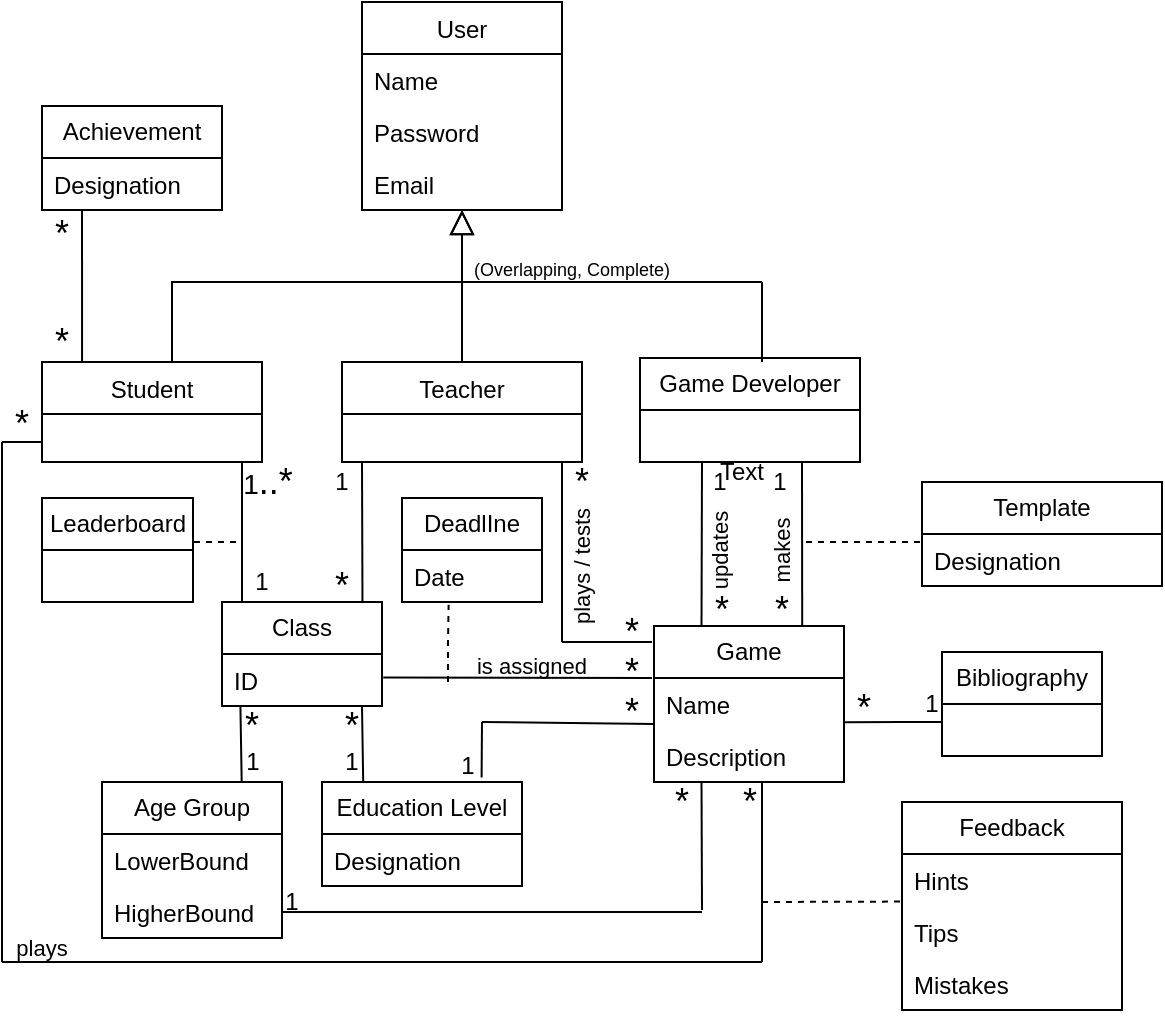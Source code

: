 <mxfile version="26.0.16">
  <diagram id="C5RBs43oDa-KdzZeNtuy" name="Page-1">
    <mxGraphModel dx="1255" dy="567" grid="0" gridSize="10" guides="1" tooltips="1" connect="1" arrows="1" fold="1" page="1" pageScale="1" pageWidth="827" pageHeight="1169" math="0" shadow="0">
      <root>
        <mxCell id="WIyWlLk6GJQsqaUBKTNV-0" />
        <mxCell id="WIyWlLk6GJQsqaUBKTNV-1" parent="WIyWlLk6GJQsqaUBKTNV-0" />
        <mxCell id="zkfFHV4jXpPFQw0GAbJ--0" value="User" style="swimlane;fontStyle=0;align=center;verticalAlign=top;childLayout=stackLayout;horizontal=1;startSize=26;horizontalStack=0;resizeParent=1;resizeLast=0;collapsible=1;marginBottom=0;rounded=0;shadow=0;strokeWidth=1;" parent="WIyWlLk6GJQsqaUBKTNV-1" vertex="1">
          <mxGeometry x="220" y="170" width="100" height="104" as="geometry">
            <mxRectangle x="230" y="140" width="160" height="26" as="alternateBounds" />
          </mxGeometry>
        </mxCell>
        <mxCell id="zkfFHV4jXpPFQw0GAbJ--1" value="Name " style="text;align=left;verticalAlign=top;spacingLeft=4;spacingRight=4;overflow=hidden;rotatable=0;points=[[0,0.5],[1,0.5]];portConstraint=eastwest;" parent="zkfFHV4jXpPFQw0GAbJ--0" vertex="1">
          <mxGeometry y="26" width="100" height="26" as="geometry" />
        </mxCell>
        <mxCell id="tj2oYUZQqfkeeo_HYvYA-0" value="Password" style="text;strokeColor=none;fillColor=none;align=left;verticalAlign=top;spacingLeft=4;spacingRight=4;overflow=hidden;rotatable=0;points=[[0,0.5],[1,0.5]];portConstraint=eastwest;whiteSpace=wrap;html=1;" vertex="1" parent="zkfFHV4jXpPFQw0GAbJ--0">
          <mxGeometry y="52" width="100" height="26" as="geometry" />
        </mxCell>
        <mxCell id="zkfFHV4jXpPFQw0GAbJ--3" value="Email " style="text;align=left;verticalAlign=top;spacingLeft=4;spacingRight=4;overflow=hidden;rotatable=0;points=[[0,0.5],[1,0.5]];portConstraint=eastwest;rounded=0;shadow=0;html=0;" parent="zkfFHV4jXpPFQw0GAbJ--0" vertex="1">
          <mxGeometry y="78" width="100" height="26" as="geometry" />
        </mxCell>
        <mxCell id="zkfFHV4jXpPFQw0GAbJ--6" value="Student" style="swimlane;fontStyle=0;align=center;verticalAlign=top;childLayout=stackLayout;horizontal=1;startSize=26;horizontalStack=0;resizeParent=1;resizeLast=0;collapsible=1;marginBottom=0;rounded=0;shadow=0;strokeWidth=1;" parent="WIyWlLk6GJQsqaUBKTNV-1" vertex="1">
          <mxGeometry x="60" y="350" width="110" height="50" as="geometry">
            <mxRectangle x="130" y="380" width="160" height="26" as="alternateBounds" />
          </mxGeometry>
        </mxCell>
        <mxCell id="zkfFHV4jXpPFQw0GAbJ--12" value="" style="endArrow=block;endSize=10;endFill=0;shadow=0;strokeWidth=1;rounded=0;curved=0;edgeStyle=elbowEdgeStyle;elbow=vertical;" parent="WIyWlLk6GJQsqaUBKTNV-1" source="zkfFHV4jXpPFQw0GAbJ--6" target="zkfFHV4jXpPFQw0GAbJ--0" edge="1">
          <mxGeometry width="160" relative="1" as="geometry">
            <mxPoint x="200" y="203" as="sourcePoint" />
            <mxPoint x="200" y="203" as="targetPoint" />
            <Array as="points">
              <mxPoint x="125" y="310" />
              <mxPoint x="200" y="280" />
            </Array>
          </mxGeometry>
        </mxCell>
        <mxCell id="zkfFHV4jXpPFQw0GAbJ--13" value="Teacher" style="swimlane;fontStyle=0;align=center;verticalAlign=top;childLayout=stackLayout;horizontal=1;startSize=26;horizontalStack=0;resizeParent=1;resizeLast=0;collapsible=1;marginBottom=0;rounded=0;shadow=0;strokeWidth=1;" parent="WIyWlLk6GJQsqaUBKTNV-1" vertex="1">
          <mxGeometry x="210" y="350" width="120" height="50" as="geometry">
            <mxRectangle x="340" y="380" width="170" height="26" as="alternateBounds" />
          </mxGeometry>
        </mxCell>
        <mxCell id="zkfFHV4jXpPFQw0GAbJ--16" value="" style="endArrow=block;endSize=10;endFill=0;shadow=0;strokeWidth=1;rounded=0;curved=0;edgeStyle=elbowEdgeStyle;elbow=vertical;" parent="WIyWlLk6GJQsqaUBKTNV-1" source="zkfFHV4jXpPFQw0GAbJ--13" target="zkfFHV4jXpPFQw0GAbJ--0" edge="1">
          <mxGeometry width="160" relative="1" as="geometry">
            <mxPoint x="210" y="373" as="sourcePoint" />
            <mxPoint x="310" y="271" as="targetPoint" />
          </mxGeometry>
        </mxCell>
        <mxCell id="b_UYPyxVPDh6Aa-4exNq-5" value="Game Developer" style="swimlane;fontStyle=0;childLayout=stackLayout;horizontal=1;startSize=26;fillColor=none;horizontalStack=0;resizeParent=1;resizeParentMax=0;resizeLast=0;collapsible=1;marginBottom=0;whiteSpace=wrap;html=1;" parent="WIyWlLk6GJQsqaUBKTNV-1" vertex="1">
          <mxGeometry x="359" y="348" width="110" height="52" as="geometry" />
        </mxCell>
        <mxCell id="b_UYPyxVPDh6Aa-4exNq-9" value="" style="endArrow=none;html=1;rounded=0;" parent="WIyWlLk6GJQsqaUBKTNV-1" edge="1">
          <mxGeometry width="50" height="50" relative="1" as="geometry">
            <mxPoint x="270" y="310" as="sourcePoint" />
            <mxPoint x="420" y="310" as="targetPoint" />
          </mxGeometry>
        </mxCell>
        <mxCell id="b_UYPyxVPDh6Aa-4exNq-10" value="" style="endArrow=none;html=1;rounded=0;" parent="WIyWlLk6GJQsqaUBKTNV-1" edge="1">
          <mxGeometry width="50" height="50" relative="1" as="geometry">
            <mxPoint x="420" y="350" as="sourcePoint" />
            <mxPoint x="420" y="310" as="targetPoint" />
          </mxGeometry>
        </mxCell>
        <mxCell id="b_UYPyxVPDh6Aa-4exNq-11" value="Class" style="swimlane;fontStyle=0;childLayout=stackLayout;horizontal=1;startSize=26;fillColor=none;horizontalStack=0;resizeParent=1;resizeParentMax=0;resizeLast=0;collapsible=1;marginBottom=0;whiteSpace=wrap;html=1;" parent="WIyWlLk6GJQsqaUBKTNV-1" vertex="1">
          <mxGeometry x="150" y="470" width="80" height="52" as="geometry" />
        </mxCell>
        <mxCell id="b_UYPyxVPDh6Aa-4exNq-12" value="ID" style="text;strokeColor=none;fillColor=none;align=left;verticalAlign=top;spacingLeft=4;spacingRight=4;overflow=hidden;rotatable=0;points=[[0,0.5],[1,0.5]];portConstraint=eastwest;whiteSpace=wrap;html=1;" parent="b_UYPyxVPDh6Aa-4exNq-11" vertex="1">
          <mxGeometry y="26" width="80" height="26" as="geometry" />
        </mxCell>
        <mxCell id="b_UYPyxVPDh6Aa-4exNq-16" value="" style="endArrow=none;html=1;rounded=0;exitX=0.878;exitY=-0.007;exitDx=0;exitDy=0;exitPerimeter=0;" parent="WIyWlLk6GJQsqaUBKTNV-1" source="b_UYPyxVPDh6Aa-4exNq-11" edge="1">
          <mxGeometry width="50" height="50" relative="1" as="geometry">
            <mxPoint x="250" y="440" as="sourcePoint" />
            <mxPoint x="220" y="400" as="targetPoint" />
          </mxGeometry>
        </mxCell>
        <mxCell id="b_UYPyxVPDh6Aa-4exNq-17" value="" style="endArrow=none;html=1;rounded=0;exitX=0.25;exitY=0;exitDx=0;exitDy=0;" parent="WIyWlLk6GJQsqaUBKTNV-1" edge="1">
          <mxGeometry width="50" height="50" relative="1" as="geometry">
            <mxPoint x="160" y="470" as="sourcePoint" />
            <mxPoint x="160" y="400" as="targetPoint" />
          </mxGeometry>
        </mxCell>
        <mxCell id="b_UYPyxVPDh6Aa-4exNq-23" value="Game" style="swimlane;fontStyle=0;childLayout=stackLayout;horizontal=1;startSize=26;fillColor=none;horizontalStack=0;resizeParent=1;resizeParentMax=0;resizeLast=0;collapsible=1;marginBottom=0;whiteSpace=wrap;html=1;" parent="WIyWlLk6GJQsqaUBKTNV-1" vertex="1">
          <mxGeometry x="366" y="482" width="95" height="78" as="geometry" />
        </mxCell>
        <mxCell id="b_UYPyxVPDh6Aa-4exNq-24" value="Name&amp;nbsp;" style="text;strokeColor=none;fillColor=none;align=left;verticalAlign=top;spacingLeft=4;spacingRight=4;overflow=hidden;rotatable=0;points=[[0,0.5],[1,0.5]];portConstraint=eastwest;whiteSpace=wrap;html=1;" parent="b_UYPyxVPDh6Aa-4exNq-23" vertex="1">
          <mxGeometry y="26" width="95" height="26" as="geometry" />
        </mxCell>
        <mxCell id="b_UYPyxVPDh6Aa-4exNq-49" value="Description" style="text;strokeColor=none;fillColor=none;align=left;verticalAlign=top;spacingLeft=4;spacingRight=4;overflow=hidden;rotatable=0;points=[[0,0.5],[1,0.5]];portConstraint=eastwest;whiteSpace=wrap;html=1;" parent="b_UYPyxVPDh6Aa-4exNq-23" vertex="1">
          <mxGeometry y="52" width="95" height="26" as="geometry" />
        </mxCell>
        <mxCell id="b_UYPyxVPDh6Aa-4exNq-28" value="Age Group" style="swimlane;fontStyle=0;childLayout=stackLayout;horizontal=1;startSize=26;fillColor=none;horizontalStack=0;resizeParent=1;resizeParentMax=0;resizeLast=0;collapsible=1;marginBottom=0;whiteSpace=wrap;html=1;" parent="WIyWlLk6GJQsqaUBKTNV-1" vertex="1">
          <mxGeometry x="90" y="560" width="90" height="78" as="geometry" />
        </mxCell>
        <mxCell id="b_UYPyxVPDh6Aa-4exNq-29" value="LowerBound" style="text;strokeColor=none;fillColor=none;align=left;verticalAlign=top;spacingLeft=4;spacingRight=4;overflow=hidden;rotatable=0;points=[[0,0.5],[1,0.5]];portConstraint=eastwest;whiteSpace=wrap;html=1;" parent="b_UYPyxVPDh6Aa-4exNq-28" vertex="1">
          <mxGeometry y="26" width="90" height="26" as="geometry" />
        </mxCell>
        <mxCell id="b_UYPyxVPDh6Aa-4exNq-30" value="HigherBound" style="text;strokeColor=none;fillColor=none;align=left;verticalAlign=top;spacingLeft=4;spacingRight=4;overflow=hidden;rotatable=0;points=[[0,0.5],[1,0.5]];portConstraint=eastwest;whiteSpace=wrap;html=1;" parent="b_UYPyxVPDh6Aa-4exNq-28" vertex="1">
          <mxGeometry y="52" width="90" height="26" as="geometry" />
        </mxCell>
        <mxCell id="b_UYPyxVPDh6Aa-4exNq-31" value="" style="endArrow=none;html=1;rounded=0;exitX=0.776;exitY=-0.003;exitDx=0;exitDy=0;entryX=0.115;entryY=0.996;entryDx=0;entryDy=0;entryPerimeter=0;exitPerimeter=0;" parent="WIyWlLk6GJQsqaUBKTNV-1" source="b_UYPyxVPDh6Aa-4exNq-28" target="b_UYPyxVPDh6Aa-4exNq-12" edge="1">
          <mxGeometry width="50" height="50" relative="1" as="geometry">
            <mxPoint x="50" y="630" as="sourcePoint" />
            <mxPoint x="160" y="530" as="targetPoint" />
          </mxGeometry>
        </mxCell>
        <mxCell id="b_UYPyxVPDh6Aa-4exNq-32" value="Education Level" style="swimlane;fontStyle=0;childLayout=stackLayout;horizontal=1;startSize=26;fillColor=none;horizontalStack=0;resizeParent=1;resizeParentMax=0;resizeLast=0;collapsible=1;marginBottom=0;whiteSpace=wrap;html=1;" parent="WIyWlLk6GJQsqaUBKTNV-1" vertex="1">
          <mxGeometry x="200" y="560" width="100" height="52" as="geometry" />
        </mxCell>
        <mxCell id="b_UYPyxVPDh6Aa-4exNq-33" value="Designation" style="text;strokeColor=none;fillColor=none;align=left;verticalAlign=top;spacingLeft=4;spacingRight=4;overflow=hidden;rotatable=0;points=[[0,0.5],[1,0.5]];portConstraint=eastwest;whiteSpace=wrap;html=1;" parent="b_UYPyxVPDh6Aa-4exNq-32" vertex="1">
          <mxGeometry y="26" width="100" height="26" as="geometry" />
        </mxCell>
        <mxCell id="b_UYPyxVPDh6Aa-4exNq-36" value="" style="endArrow=none;html=1;rounded=0;exitX=0.206;exitY=0.002;exitDx=0;exitDy=0;exitPerimeter=0;" parent="WIyWlLk6GJQsqaUBKTNV-1" source="b_UYPyxVPDh6Aa-4exNq-32" edge="1">
          <mxGeometry width="50" height="50" relative="1" as="geometry">
            <mxPoint x="170" y="572" as="sourcePoint" />
            <mxPoint x="220" y="522" as="targetPoint" />
          </mxGeometry>
        </mxCell>
        <mxCell id="b_UYPyxVPDh6Aa-4exNq-37" value="" style="endArrow=none;html=1;rounded=0;entryX=0.5;entryY=1;entryDx=0;entryDy=0;exitX=0.25;exitY=0;exitDx=0;exitDy=0;" parent="WIyWlLk6GJQsqaUBKTNV-1" source="b_UYPyxVPDh6Aa-4exNq-23" edge="1">
          <mxGeometry width="50" height="50" relative="1" as="geometry">
            <mxPoint x="390" y="500" as="sourcePoint" />
            <mxPoint x="390" y="400" as="targetPoint" />
          </mxGeometry>
        </mxCell>
        <mxCell id="b_UYPyxVPDh6Aa-4exNq-38" value="" style="endArrow=none;html=1;rounded=0;entryX=0.5;entryY=1;entryDx=0;entryDy=0;exitX=0.78;exitY=-0.004;exitDx=0;exitDy=0;exitPerimeter=0;" parent="WIyWlLk6GJQsqaUBKTNV-1" source="b_UYPyxVPDh6Aa-4exNq-23" edge="1">
          <mxGeometry width="50" height="50" relative="1" as="geometry">
            <mxPoint x="440" y="490" as="sourcePoint" />
            <mxPoint x="440" y="400" as="targetPoint" />
          </mxGeometry>
        </mxCell>
        <mxCell id="b_UYPyxVPDh6Aa-4exNq-39" value="Template" style="swimlane;fontStyle=0;childLayout=stackLayout;horizontal=1;startSize=26;fillColor=none;horizontalStack=0;resizeParent=1;resizeParentMax=0;resizeLast=0;collapsible=1;marginBottom=0;whiteSpace=wrap;html=1;" parent="WIyWlLk6GJQsqaUBKTNV-1" vertex="1">
          <mxGeometry x="500" y="410" width="120" height="52" as="geometry" />
        </mxCell>
        <mxCell id="b_UYPyxVPDh6Aa-4exNq-123" value="Designation" style="text;strokeColor=none;fillColor=none;align=left;verticalAlign=top;spacingLeft=4;spacingRight=4;overflow=hidden;rotatable=0;points=[[0,0.5],[1,0.5]];portConstraint=eastwest;whiteSpace=wrap;html=1;" parent="b_UYPyxVPDh6Aa-4exNq-39" vertex="1">
          <mxGeometry y="26" width="120" height="26" as="geometry" />
        </mxCell>
        <mxCell id="b_UYPyxVPDh6Aa-4exNq-43" value="" style="endArrow=none;dashed=1;html=1;rounded=0;" parent="WIyWlLk6GJQsqaUBKTNV-1" edge="1">
          <mxGeometry width="50" height="50" relative="1" as="geometry">
            <mxPoint x="499" y="440" as="sourcePoint" />
            <mxPoint x="440" y="440" as="targetPoint" />
          </mxGeometry>
        </mxCell>
        <mxCell id="b_UYPyxVPDh6Aa-4exNq-44" value="" style="endArrow=none;html=1;rounded=0;exitX=0.798;exitY=-0.044;exitDx=0;exitDy=0;exitPerimeter=0;" parent="WIyWlLk6GJQsqaUBKTNV-1" source="b_UYPyxVPDh6Aa-4exNq-32" edge="1">
          <mxGeometry width="50" height="50" relative="1" as="geometry">
            <mxPoint x="310" y="440" as="sourcePoint" />
            <mxPoint x="280" y="530" as="targetPoint" />
          </mxGeometry>
        </mxCell>
        <mxCell id="b_UYPyxVPDh6Aa-4exNq-45" value="" style="endArrow=none;html=1;rounded=0;entryX=0;entryY=0.5;entryDx=0;entryDy=0;" parent="WIyWlLk6GJQsqaUBKTNV-1" edge="1">
          <mxGeometry width="50" height="50" relative="1" as="geometry">
            <mxPoint x="280" y="530" as="sourcePoint" />
            <mxPoint x="366" y="531" as="targetPoint" />
          </mxGeometry>
        </mxCell>
        <mxCell id="b_UYPyxVPDh6Aa-4exNq-46" value="" style="endArrow=none;html=1;rounded=0;exitX=1;exitY=0.5;exitDx=0;exitDy=0;" parent="WIyWlLk6GJQsqaUBKTNV-1" source="b_UYPyxVPDh6Aa-4exNq-30" edge="1">
          <mxGeometry width="50" height="50" relative="1" as="geometry">
            <mxPoint x="310" y="630" as="sourcePoint" />
            <mxPoint x="390" y="625" as="targetPoint" />
          </mxGeometry>
        </mxCell>
        <mxCell id="b_UYPyxVPDh6Aa-4exNq-47" value="" style="endArrow=none;html=1;rounded=0;entryX=0.25;entryY=1;entryDx=0;entryDy=0;" parent="WIyWlLk6GJQsqaUBKTNV-1" target="b_UYPyxVPDh6Aa-4exNq-23" edge="1">
          <mxGeometry width="50" height="50" relative="1" as="geometry">
            <mxPoint x="390" y="624" as="sourcePoint" />
            <mxPoint x="390" y="574" as="targetPoint" />
          </mxGeometry>
        </mxCell>
        <mxCell id="b_UYPyxVPDh6Aa-4exNq-54" value="Bibliography" style="swimlane;fontStyle=0;childLayout=stackLayout;horizontal=1;startSize=26;fillColor=none;horizontalStack=0;resizeParent=1;resizeParentMax=0;resizeLast=0;collapsible=1;marginBottom=0;whiteSpace=wrap;html=1;" parent="WIyWlLk6GJQsqaUBKTNV-1" vertex="1">
          <mxGeometry x="510" y="495" width="80" height="52" as="geometry" />
        </mxCell>
        <mxCell id="b_UYPyxVPDh6Aa-4exNq-58" value="" style="endArrow=none;html=1;rounded=0;" parent="WIyWlLk6GJQsqaUBKTNV-1" edge="1">
          <mxGeometry width="50" height="50" relative="1" as="geometry">
            <mxPoint x="320" y="490" as="sourcePoint" />
            <mxPoint x="320" y="400" as="targetPoint" />
          </mxGeometry>
        </mxCell>
        <mxCell id="b_UYPyxVPDh6Aa-4exNq-59" value="" style="endArrow=none;html=1;rounded=0;" parent="WIyWlLk6GJQsqaUBKTNV-1" edge="1">
          <mxGeometry width="50" height="50" relative="1" as="geometry">
            <mxPoint x="320" y="490" as="sourcePoint" />
            <mxPoint x="365" y="490" as="targetPoint" />
          </mxGeometry>
        </mxCell>
        <mxCell id="b_UYPyxVPDh6Aa-4exNq-60" value="" style="endArrow=none;html=1;rounded=0;exitX=1.008;exitY=0.45;exitDx=0;exitDy=0;exitPerimeter=0;" parent="WIyWlLk6GJQsqaUBKTNV-1" source="b_UYPyxVPDh6Aa-4exNq-12" edge="1">
          <mxGeometry width="50" height="50" relative="1" as="geometry">
            <mxPoint x="310" y="450" as="sourcePoint" />
            <mxPoint x="365" y="508" as="targetPoint" />
          </mxGeometry>
        </mxCell>
        <mxCell id="b_UYPyxVPDh6Aa-4exNq-61" value="" style="endArrow=none;html=1;rounded=0;exitX=1.001;exitY=0.85;exitDx=0;exitDy=0;exitPerimeter=0;" parent="WIyWlLk6GJQsqaUBKTNV-1" source="b_UYPyxVPDh6Aa-4exNq-24" edge="1">
          <mxGeometry width="50" height="50" relative="1" as="geometry">
            <mxPoint x="310" y="450" as="sourcePoint" />
            <mxPoint x="510" y="530" as="targetPoint" />
            <Array as="points">
              <mxPoint x="490" y="530" />
            </Array>
          </mxGeometry>
        </mxCell>
        <mxCell id="b_UYPyxVPDh6Aa-4exNq-62" value="" style="endArrow=none;html=1;rounded=0;" parent="WIyWlLk6GJQsqaUBKTNV-1" edge="1">
          <mxGeometry width="50" height="50" relative="1" as="geometry">
            <mxPoint x="40" y="650" as="sourcePoint" />
            <mxPoint x="40" y="390" as="targetPoint" />
          </mxGeometry>
        </mxCell>
        <mxCell id="b_UYPyxVPDh6Aa-4exNq-63" value="" style="endArrow=none;html=1;rounded=0;" parent="WIyWlLk6GJQsqaUBKTNV-1" edge="1">
          <mxGeometry width="50" height="50" relative="1" as="geometry">
            <mxPoint x="40" y="650" as="sourcePoint" />
            <mxPoint x="420" y="650" as="targetPoint" />
          </mxGeometry>
        </mxCell>
        <mxCell id="b_UYPyxVPDh6Aa-4exNq-64" value="" style="endArrow=none;html=1;rounded=0;entryX=0.77;entryY=1.143;entryDx=0;entryDy=0;entryPerimeter=0;" parent="WIyWlLk6GJQsqaUBKTNV-1" edge="1">
          <mxGeometry width="50" height="50" relative="1" as="geometry">
            <mxPoint x="420" y="650" as="sourcePoint" />
            <mxPoint x="420.0" y="559.998" as="targetPoint" />
          </mxGeometry>
        </mxCell>
        <mxCell id="b_UYPyxVPDh6Aa-4exNq-65" value="DeadlIne" style="swimlane;fontStyle=0;childLayout=stackLayout;horizontal=1;startSize=26;fillColor=none;horizontalStack=0;resizeParent=1;resizeParentMax=0;resizeLast=0;collapsible=1;marginBottom=0;whiteSpace=wrap;html=1;" parent="WIyWlLk6GJQsqaUBKTNV-1" vertex="1">
          <mxGeometry x="240" y="418" width="70" height="52" as="geometry" />
        </mxCell>
        <mxCell id="b_UYPyxVPDh6Aa-4exNq-66" value="Date&amp;nbsp;" style="text;strokeColor=none;fillColor=none;align=left;verticalAlign=top;spacingLeft=4;spacingRight=4;overflow=hidden;rotatable=0;points=[[0,0.5],[1,0.5]];portConstraint=eastwest;whiteSpace=wrap;html=1;" parent="b_UYPyxVPDh6Aa-4exNq-65" vertex="1">
          <mxGeometry y="26" width="70" height="26" as="geometry" />
        </mxCell>
        <mxCell id="b_UYPyxVPDh6Aa-4exNq-69" value="Leaderboard" style="swimlane;fontStyle=0;childLayout=stackLayout;horizontal=1;startSize=26;fillColor=none;horizontalStack=0;resizeParent=1;resizeParentMax=0;resizeLast=0;collapsible=1;marginBottom=0;whiteSpace=wrap;html=1;" parent="WIyWlLk6GJQsqaUBKTNV-1" vertex="1">
          <mxGeometry x="60" y="418" width="75.5" height="52" as="geometry" />
        </mxCell>
        <mxCell id="b_UYPyxVPDh6Aa-4exNq-73" value="Achievement" style="swimlane;fontStyle=0;childLayout=stackLayout;horizontal=1;startSize=26;fillColor=none;horizontalStack=0;resizeParent=1;resizeParentMax=0;resizeLast=0;collapsible=1;marginBottom=0;whiteSpace=wrap;html=1;" parent="WIyWlLk6GJQsqaUBKTNV-1" vertex="1">
          <mxGeometry x="60" y="222" width="90" height="52" as="geometry" />
        </mxCell>
        <mxCell id="b_UYPyxVPDh6Aa-4exNq-125" value="Designation" style="text;strokeColor=none;fillColor=none;align=left;verticalAlign=top;spacingLeft=4;spacingRight=4;overflow=hidden;rotatable=0;points=[[0,0.5],[1,0.5]];portConstraint=eastwest;whiteSpace=wrap;html=1;" parent="b_UYPyxVPDh6Aa-4exNq-73" vertex="1">
          <mxGeometry y="26" width="90" height="26" as="geometry" />
        </mxCell>
        <mxCell id="b_UYPyxVPDh6Aa-4exNq-77" value="Feedback" style="swimlane;fontStyle=0;childLayout=stackLayout;horizontal=1;startSize=26;fillColor=none;horizontalStack=0;resizeParent=1;resizeParentMax=0;resizeLast=0;collapsible=1;marginBottom=0;whiteSpace=wrap;html=1;" parent="WIyWlLk6GJQsqaUBKTNV-1" vertex="1">
          <mxGeometry x="490" y="570" width="110" height="104" as="geometry" />
        </mxCell>
        <mxCell id="b_UYPyxVPDh6Aa-4exNq-78" value="Hints" style="text;strokeColor=none;fillColor=none;align=left;verticalAlign=top;spacingLeft=4;spacingRight=4;overflow=hidden;rotatable=0;points=[[0,0.5],[1,0.5]];portConstraint=eastwest;whiteSpace=wrap;html=1;" parent="b_UYPyxVPDh6Aa-4exNq-77" vertex="1">
          <mxGeometry y="26" width="110" height="26" as="geometry" />
        </mxCell>
        <mxCell id="b_UYPyxVPDh6Aa-4exNq-79" value="Tips" style="text;strokeColor=none;fillColor=none;align=left;verticalAlign=top;spacingLeft=4;spacingRight=4;overflow=hidden;rotatable=0;points=[[0,0.5],[1,0.5]];portConstraint=eastwest;whiteSpace=wrap;html=1;" parent="b_UYPyxVPDh6Aa-4exNq-77" vertex="1">
          <mxGeometry y="52" width="110" height="26" as="geometry" />
        </mxCell>
        <mxCell id="b_UYPyxVPDh6Aa-4exNq-80" value="Mistakes" style="text;strokeColor=none;fillColor=none;align=left;verticalAlign=top;spacingLeft=4;spacingRight=4;overflow=hidden;rotatable=0;points=[[0,0.5],[1,0.5]];portConstraint=eastwest;whiteSpace=wrap;html=1;" parent="b_UYPyxVPDh6Aa-4exNq-77" vertex="1">
          <mxGeometry y="78" width="110" height="26" as="geometry" />
        </mxCell>
        <mxCell id="b_UYPyxVPDh6Aa-4exNq-82" value="" style="endArrow=none;dashed=1;html=1;rounded=0;entryX=0.333;entryY=1.051;entryDx=0;entryDy=0;entryPerimeter=0;" parent="WIyWlLk6GJQsqaUBKTNV-1" target="b_UYPyxVPDh6Aa-4exNq-66" edge="1">
          <mxGeometry width="50" height="50" relative="1" as="geometry">
            <mxPoint x="263" y="510" as="sourcePoint" />
            <mxPoint x="290" y="440" as="targetPoint" />
            <Array as="points">
              <mxPoint x="263" y="490" />
            </Array>
          </mxGeometry>
        </mxCell>
        <mxCell id="b_UYPyxVPDh6Aa-4exNq-84" value="" style="endArrow=none;html=1;rounded=0;" parent="WIyWlLk6GJQsqaUBKTNV-1" edge="1">
          <mxGeometry width="50" height="50" relative="1" as="geometry">
            <mxPoint x="40" y="390" as="sourcePoint" />
            <mxPoint x="60" y="390" as="targetPoint" />
          </mxGeometry>
        </mxCell>
        <mxCell id="b_UYPyxVPDh6Aa-4exNq-85" value="" style="endArrow=none;dashed=1;html=1;rounded=0;" parent="WIyWlLk6GJQsqaUBKTNV-1" edge="1">
          <mxGeometry width="50" height="50" relative="1" as="geometry">
            <mxPoint x="136" y="440" as="sourcePoint" />
            <mxPoint x="160" y="440" as="targetPoint" />
          </mxGeometry>
        </mxCell>
        <mxCell id="b_UYPyxVPDh6Aa-4exNq-86" value="" style="endArrow=none;dashed=1;html=1;rounded=0;entryX=0.004;entryY=0.915;entryDx=0;entryDy=0;entryPerimeter=0;" parent="WIyWlLk6GJQsqaUBKTNV-1" target="b_UYPyxVPDh6Aa-4exNq-78" edge="1">
          <mxGeometry width="50" height="50" relative="1" as="geometry">
            <mxPoint x="420" y="620" as="sourcePoint" />
            <mxPoint x="280" y="440" as="targetPoint" />
          </mxGeometry>
        </mxCell>
        <mxCell id="b_UYPyxVPDh6Aa-4exNq-87" value="" style="endArrow=none;html=1;rounded=0;entryX=0.25;entryY=1;entryDx=0;entryDy=0;exitX=0.205;exitY=0.01;exitDx=0;exitDy=0;exitPerimeter=0;" parent="WIyWlLk6GJQsqaUBKTNV-1" edge="1">
          <mxGeometry width="50" height="50" relative="1" as="geometry">
            <mxPoint x="80.05" y="350.5" as="sourcePoint" />
            <mxPoint x="80" y="274.0" as="targetPoint" />
          </mxGeometry>
        </mxCell>
        <mxCell id="b_UYPyxVPDh6Aa-4exNq-88" value="&lt;font style=&quot;font-size: 18px;&quot;&gt;*&lt;/font&gt;" style="text;html=1;align=center;verticalAlign=middle;whiteSpace=wrap;rounded=0;" parent="WIyWlLk6GJQsqaUBKTNV-1" vertex="1">
          <mxGeometry x="60" y="274" width="20" height="24" as="geometry" />
        </mxCell>
        <mxCell id="b_UYPyxVPDh6Aa-4exNq-92" value="1" style="text;html=1;align=center;verticalAlign=middle;whiteSpace=wrap;rounded=0;" parent="WIyWlLk6GJQsqaUBKTNV-1" vertex="1">
          <mxGeometry x="195" y="400" width="30" height="20" as="geometry" />
        </mxCell>
        <mxCell id="b_UYPyxVPDh6Aa-4exNq-93" value="&lt;font style=&quot;font-size: 18px;&quot;&gt;*&lt;/font&gt;" style="text;html=1;align=center;verticalAlign=middle;whiteSpace=wrap;rounded=0;" parent="WIyWlLk6GJQsqaUBKTNV-1" vertex="1">
          <mxGeometry x="60" y="330" width="20" height="20" as="geometry" />
        </mxCell>
        <mxCell id="b_UYPyxVPDh6Aa-4exNq-94" value="&lt;font style=&quot;font-size: 18px;&quot;&gt;*&lt;/font&gt;" style="text;html=1;align=center;verticalAlign=middle;whiteSpace=wrap;rounded=0;" parent="WIyWlLk6GJQsqaUBKTNV-1" vertex="1">
          <mxGeometry x="200" y="450" width="20" height="24" as="geometry" />
        </mxCell>
        <mxCell id="b_UYPyxVPDh6Aa-4exNq-95" value="&lt;font style=&quot;font-size: 14px;&quot;&gt;1&lt;/font&gt;&lt;font style=&quot;font-size: 18px;&quot;&gt;..*&lt;/font&gt;" style="text;html=1;align=center;verticalAlign=middle;whiteSpace=wrap;rounded=0;" parent="WIyWlLk6GJQsqaUBKTNV-1" vertex="1">
          <mxGeometry x="157.5" y="400" width="30" height="20" as="geometry" />
        </mxCell>
        <mxCell id="b_UYPyxVPDh6Aa-4exNq-96" value="1" style="text;html=1;align=center;verticalAlign=middle;whiteSpace=wrap;rounded=0;" parent="WIyWlLk6GJQsqaUBKTNV-1" vertex="1">
          <mxGeometry x="155" y="450" width="30" height="20" as="geometry" />
        </mxCell>
        <mxCell id="b_UYPyxVPDh6Aa-4exNq-97" value="&lt;font style=&quot;font-size: 18px;&quot;&gt;*&lt;/font&gt;" style="text;html=1;align=center;verticalAlign=middle;whiteSpace=wrap;rounded=0;" parent="WIyWlLk6GJQsqaUBKTNV-1" vertex="1">
          <mxGeometry x="320" y="400" width="20" height="20" as="geometry" />
        </mxCell>
        <mxCell id="b_UYPyxVPDh6Aa-4exNq-98" value="&lt;font style=&quot;font-size: 18px;&quot;&gt;*&lt;/font&gt;" style="text;html=1;align=center;verticalAlign=middle;whiteSpace=wrap;rounded=0;" parent="WIyWlLk6GJQsqaUBKTNV-1" vertex="1">
          <mxGeometry x="340" y="475" width="30" height="20" as="geometry" />
        </mxCell>
        <mxCell id="b_UYPyxVPDh6Aa-4exNq-99" value="&lt;font style=&quot;font-size: 18px;&quot;&gt;*&lt;/font&gt;" style="text;html=1;align=center;verticalAlign=middle;whiteSpace=wrap;rounded=0;" parent="WIyWlLk6GJQsqaUBKTNV-1" vertex="1">
          <mxGeometry x="150" y="522" width="30" height="20" as="geometry" />
        </mxCell>
        <mxCell id="b_UYPyxVPDh6Aa-4exNq-100" value="&lt;font style=&quot;font-size: 18px;&quot;&gt;*&lt;/font&gt;" style="text;html=1;align=center;verticalAlign=middle;whiteSpace=wrap;rounded=0;" parent="WIyWlLk6GJQsqaUBKTNV-1" vertex="1">
          <mxGeometry x="200" y="522" width="30" height="20" as="geometry" />
        </mxCell>
        <mxCell id="b_UYPyxVPDh6Aa-4exNq-101" value="1" style="text;html=1;align=center;verticalAlign=middle;whiteSpace=wrap;rounded=0;" parent="WIyWlLk6GJQsqaUBKTNV-1" vertex="1">
          <mxGeometry x="157.5" y="540" width="15" height="20" as="geometry" />
        </mxCell>
        <mxCell id="b_UYPyxVPDh6Aa-4exNq-102" value="1" style="text;html=1;align=center;verticalAlign=middle;whiteSpace=wrap;rounded=0;" parent="WIyWlLk6GJQsqaUBKTNV-1" vertex="1">
          <mxGeometry x="210" y="540" width="10" height="20" as="geometry" />
        </mxCell>
        <mxCell id="b_UYPyxVPDh6Aa-4exNq-103" value="1" style="text;html=1;align=center;verticalAlign=middle;whiteSpace=wrap;rounded=0;" parent="WIyWlLk6GJQsqaUBKTNV-1" vertex="1">
          <mxGeometry x="490" y="511" width="30" height="20" as="geometry" />
        </mxCell>
        <mxCell id="b_UYPyxVPDh6Aa-4exNq-104" value="&lt;font style=&quot;font-size: 18px;&quot;&gt;*&lt;/font&gt;" style="text;html=1;align=center;verticalAlign=middle;whiteSpace=wrap;rounded=0;" parent="WIyWlLk6GJQsqaUBKTNV-1" vertex="1">
          <mxGeometry x="461" y="511" width="20" height="24" as="geometry" />
        </mxCell>
        <mxCell id="b_UYPyxVPDh6Aa-4exNq-105" value="&lt;font style=&quot;font-size: 18px;&quot;&gt;*&lt;/font&gt;" style="text;html=1;align=center;verticalAlign=middle;whiteSpace=wrap;rounded=0;" parent="WIyWlLk6GJQsqaUBKTNV-1" vertex="1">
          <mxGeometry x="390" y="462" width="20" height="24" as="geometry" />
        </mxCell>
        <mxCell id="b_UYPyxVPDh6Aa-4exNq-106" value="&lt;font style=&quot;font-size: 18px;&quot;&gt;*&lt;/font&gt;" style="text;html=1;align=center;verticalAlign=middle;whiteSpace=wrap;rounded=0;" parent="WIyWlLk6GJQsqaUBKTNV-1" vertex="1">
          <mxGeometry x="420" y="462" width="20" height="24" as="geometry" />
        </mxCell>
        <mxCell id="b_UYPyxVPDh6Aa-4exNq-107" value="1" style="text;html=1;align=center;verticalAlign=middle;whiteSpace=wrap;rounded=0;" parent="WIyWlLk6GJQsqaUBKTNV-1" vertex="1">
          <mxGeometry x="384" y="400" width="30" height="20" as="geometry" />
        </mxCell>
        <mxCell id="b_UYPyxVPDh6Aa-4exNq-108" value="1" style="text;html=1;align=center;verticalAlign=middle;whiteSpace=wrap;rounded=0;" parent="WIyWlLk6GJQsqaUBKTNV-1" vertex="1">
          <mxGeometry x="414" y="400" width="30" height="20" as="geometry" />
        </mxCell>
        <mxCell id="b_UYPyxVPDh6Aa-4exNq-109" value="1" style="text;html=1;align=center;verticalAlign=middle;whiteSpace=wrap;rounded=0;" parent="WIyWlLk6GJQsqaUBKTNV-1" vertex="1">
          <mxGeometry x="257.5" y="542" width="30" height="20" as="geometry" />
        </mxCell>
        <mxCell id="b_UYPyxVPDh6Aa-4exNq-110" value="1" style="text;html=1;align=center;verticalAlign=middle;whiteSpace=wrap;rounded=0;" parent="WIyWlLk6GJQsqaUBKTNV-1" vertex="1">
          <mxGeometry x="170" y="610" width="30" height="20" as="geometry" />
        </mxCell>
        <mxCell id="b_UYPyxVPDh6Aa-4exNq-112" value="&lt;font style=&quot;font-size: 18px;&quot;&gt;*&lt;/font&gt;" style="text;html=1;align=center;verticalAlign=middle;whiteSpace=wrap;rounded=0;" parent="WIyWlLk6GJQsqaUBKTNV-1" vertex="1">
          <mxGeometry x="345" y="515" width="20" height="20" as="geometry" />
        </mxCell>
        <mxCell id="b_UYPyxVPDh6Aa-4exNq-113" value="&lt;font style=&quot;font-size: 18px;&quot;&gt;*&lt;/font&gt;" style="text;html=1;align=center;verticalAlign=middle;whiteSpace=wrap;rounded=0;" parent="WIyWlLk6GJQsqaUBKTNV-1" vertex="1">
          <mxGeometry x="345" y="495" width="20" height="20" as="geometry" />
        </mxCell>
        <mxCell id="b_UYPyxVPDh6Aa-4exNq-114" value="&lt;font style=&quot;font-size: 18px;&quot;&gt;*&lt;/font&gt;" style="text;html=1;align=center;verticalAlign=middle;whiteSpace=wrap;rounded=0;" parent="WIyWlLk6GJQsqaUBKTNV-1" vertex="1">
          <mxGeometry x="370" y="560" width="20" height="20" as="geometry" />
        </mxCell>
        <mxCell id="b_UYPyxVPDh6Aa-4exNq-115" value="&lt;font style=&quot;font-size: 18px;&quot;&gt;*&lt;/font&gt;" style="text;html=1;align=center;verticalAlign=middle;whiteSpace=wrap;rounded=0;" parent="WIyWlLk6GJQsqaUBKTNV-1" vertex="1">
          <mxGeometry x="404" y="558" width="20" height="24" as="geometry" />
        </mxCell>
        <mxCell id="b_UYPyxVPDh6Aa-4exNq-116" value="&lt;font style=&quot;font-size: 18px;&quot;&gt;*&lt;/font&gt;" style="text;html=1;align=center;verticalAlign=middle;whiteSpace=wrap;rounded=0;" parent="WIyWlLk6GJQsqaUBKTNV-1" vertex="1">
          <mxGeometry x="40" y="370" width="20" height="22" as="geometry" />
        </mxCell>
        <mxCell id="b_UYPyxVPDh6Aa-4exNq-117" value="&lt;font style=&quot;font-size: 11px;&quot;&gt;plays&lt;/font&gt;" style="text;html=1;align=center;verticalAlign=middle;whiteSpace=wrap;rounded=0;" parent="WIyWlLk6GJQsqaUBKTNV-1" vertex="1">
          <mxGeometry x="40" y="638" width="40" height="10" as="geometry" />
        </mxCell>
        <mxCell id="b_UYPyxVPDh6Aa-4exNq-118" value="&lt;font style=&quot;font-size: 11px;&quot;&gt;plays / tests&lt;/font&gt;" style="text;html=1;align=center;verticalAlign=middle;whiteSpace=wrap;rounded=0;rotation=-90;" parent="WIyWlLk6GJQsqaUBKTNV-1" vertex="1">
          <mxGeometry x="295" y="442" width="70" height="20" as="geometry" />
        </mxCell>
        <mxCell id="b_UYPyxVPDh6Aa-4exNq-119" value="&lt;font style=&quot;font-size: 11px;&quot;&gt;makes&lt;/font&gt;" style="text;html=1;align=center;verticalAlign=middle;whiteSpace=wrap;rounded=0;rotation=-90;" parent="WIyWlLk6GJQsqaUBKTNV-1" vertex="1">
          <mxGeometry x="400" y="434" width="60" height="20" as="geometry" />
        </mxCell>
        <mxCell id="b_UYPyxVPDh6Aa-4exNq-120" value="&lt;font style=&quot;font-size: 11px;&quot;&gt;updates&lt;/font&gt;" style="text;html=1;align=center;verticalAlign=middle;whiteSpace=wrap;rounded=0;rotation=-90;" parent="WIyWlLk6GJQsqaUBKTNV-1" vertex="1">
          <mxGeometry x="369" y="429" width="60" height="30" as="geometry" />
        </mxCell>
        <mxCell id="b_UYPyxVPDh6Aa-4exNq-121" value="&lt;font style=&quot;font-size: 11px;&quot;&gt;is assigned&lt;/font&gt;" style="text;html=1;align=center;verticalAlign=middle;whiteSpace=wrap;rounded=0;" parent="WIyWlLk6GJQsqaUBKTNV-1" vertex="1">
          <mxGeometry x="265" y="493" width="80" height="18" as="geometry" />
        </mxCell>
        <mxCell id="tj2oYUZQqfkeeo_HYvYA-1" value="Text" style="text;html=1;align=center;verticalAlign=middle;whiteSpace=wrap;rounded=0;" vertex="1" parent="WIyWlLk6GJQsqaUBKTNV-1">
          <mxGeometry x="380" y="390" width="60" height="30" as="geometry" />
        </mxCell>
        <mxCell id="tj2oYUZQqfkeeo_HYvYA-2" value="&lt;font style=&quot;font-size: 9px;&quot;&gt;(Overlapping, Complete)&lt;/font&gt;" style="text;html=1;align=center;verticalAlign=middle;whiteSpace=wrap;rounded=0;" vertex="1" parent="WIyWlLk6GJQsqaUBKTNV-1">
          <mxGeometry x="250" y="298" width="150" height="10" as="geometry" />
        </mxCell>
      </root>
    </mxGraphModel>
  </diagram>
</mxfile>

